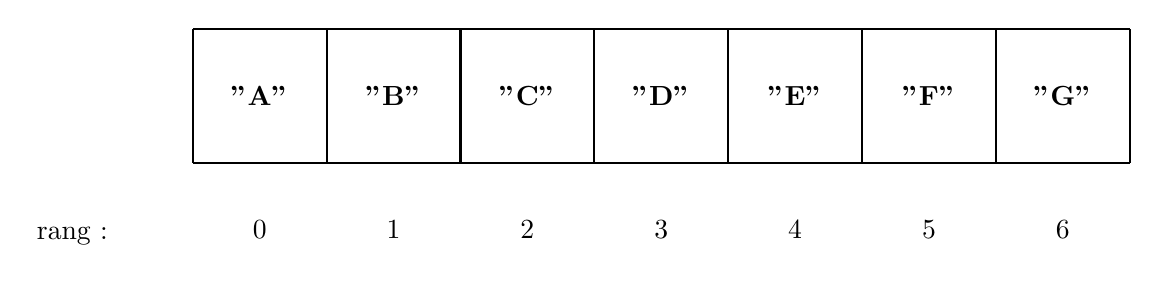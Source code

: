 \begin{tikzpicture}[thick,scale=1.7, every node/.style={scale=1}]

\draw (0,0) grid ++(7,1);

\node at (0.5,0.5) {\bf "A"};
\node at (1.5,0.5) {\bf "B"};
\node at (2.5,0.5) {\bf "C"};
\node at (3.5,0.5) {\bf "D"};
\node at (4.5,0.5) {\bf "E"};
\node at (5.5,0.5) {\bf "F"};
\node at (6.5,0.5) {\bf "G"};

\node at (-0.9,-0.55) {rang : };
\node at (0.5,-0.5) {0};
\node at (1.5,-0.5) {1};
\node at (2.5,-0.5) {2};
\node at (3.5,-0.5) {3};
\node at (4.5,-0.5) {4};
\node at (5.5,-0.5) {5};
\node at (6.5,-0.5) {6};


\end{tikzpicture}